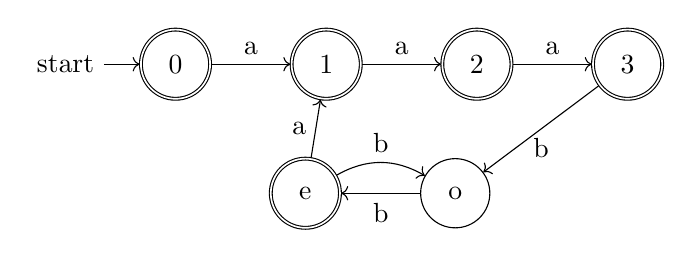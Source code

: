 \begin{tikzpicture}
    \node[state,initial,accepting]     (0)                   {0};
    \node[state,accepting]   (1)    [right=of 0]   {1};
    \node[state,accepting]   (2)    [right=of 1]   {2};
    \node[state,accepting]   (3)    [right=of 2]   {3};
    \node[state]             (odd)  [below right=of 1]   {o};
    \node[state,accepting]   (0e) [left=of odd] {e};

    \path[->]
        (0)    edge node [above] {a} (1)
        (1)    edge node [above] {a} (2)
        (2)    edge node [above] {a} (3)
        (3)    edge node [below] {b} (odd)
        (odd)  edge node [below] {b} (0e)
        (0e)   edge node [left] {a} (1)
               edge [bend left] node [above] {b} (odd);
\end{tikzpicture}
